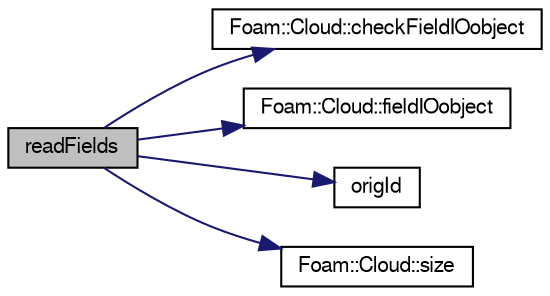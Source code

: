 digraph "readFields"
{
  bgcolor="transparent";
  edge [fontname="FreeSans",fontsize="10",labelfontname="FreeSans",labelfontsize="10"];
  node [fontname="FreeSans",fontsize="10",shape=record];
  rankdir="LR";
  Node4432 [label="readFields",height=0.2,width=0.4,color="black", fillcolor="grey75", style="filled", fontcolor="black"];
  Node4432 -> Node4433 [color="midnightblue",fontsize="10",style="solid",fontname="FreeSans"];
  Node4433 [label="Foam::Cloud::checkFieldIOobject",height=0.2,width=0.4,color="black",URL="$a23562.html#a354ac3d5592a996cb2ed69f23e874528",tooltip="Check lagrangian data field. "];
  Node4432 -> Node4434 [color="midnightblue",fontsize="10",style="solid",fontname="FreeSans"];
  Node4434 [label="Foam::Cloud::fieldIOobject",height=0.2,width=0.4,color="black",URL="$a23562.html#a96931e0eb11f9d9cd97e964e030a2c34",tooltip="Helper to construct IOobject for field and current time. "];
  Node4432 -> Node4435 [color="midnightblue",fontsize="10",style="solid",fontname="FreeSans"];
  Node4435 [label="origId",height=0.2,width=0.4,color="black",URL="$a23586.html#ae017f18cdfc2b47ba85f5e3d39e70315",tooltip="Return const access to the particle id on originating processor. "];
  Node4432 -> Node4436 [color="midnightblue",fontsize="10",style="solid",fontname="FreeSans"];
  Node4436 [label="Foam::Cloud::size",height=0.2,width=0.4,color="black",URL="$a23562.html#a9facbf0a118d395c89884e45a5ca4e4b"];
}
